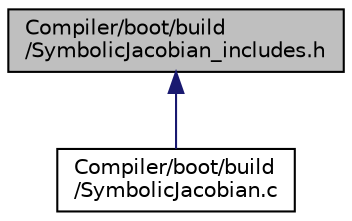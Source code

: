 digraph "Compiler/boot/build/SymbolicJacobian_includes.h"
{
  edge [fontname="Helvetica",fontsize="10",labelfontname="Helvetica",labelfontsize="10"];
  node [fontname="Helvetica",fontsize="10",shape=record];
  Node39 [label="Compiler/boot/build\l/SymbolicJacobian_includes.h",height=0.2,width=0.4,color="black", fillcolor="grey75", style="filled", fontcolor="black"];
  Node39 -> Node40 [dir="back",color="midnightblue",fontsize="10",style="solid",fontname="Helvetica"];
  Node40 [label="Compiler/boot/build\l/SymbolicJacobian.c",height=0.2,width=0.4,color="black", fillcolor="white", style="filled",URL="$d2/d88/_symbolic_jacobian_8c.html"];
}
